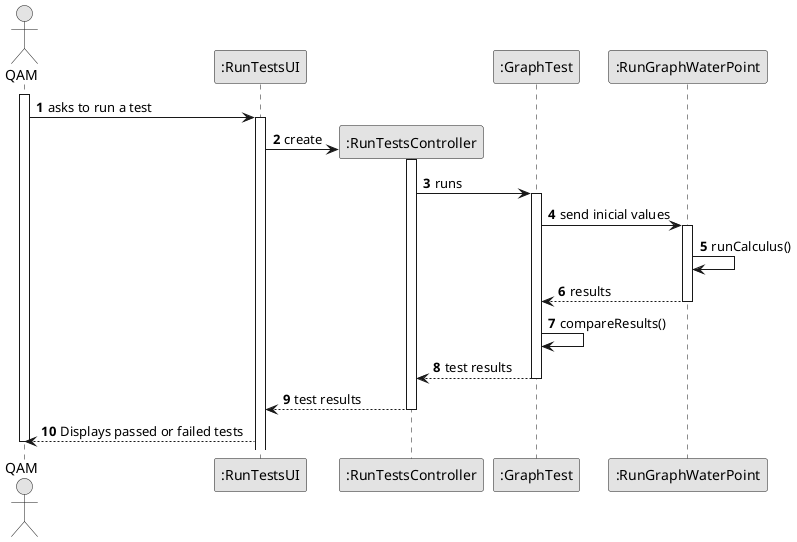 @startuml
skinparam monochrome true
skinparam packageStyle rectangle
skinparam shadowing false

autonumber

'hide footbox
actor "QAM" as QAM
participant ":RunTestsUI" as UI
participant ":RunTestsController" as CTRL
participant ":GraphTest" as Test
participant ":RunGraphWaterPoint" as RunGraphWP
activate QAM

        QAM -> UI : asks to run a test

        activate UI

'            UI --> ADM : requests data (reference, description,  informal \n description, technical description, duration, cost)
            'create CTRL
            UI -> CTRL** : create
            activate CTRL

                CTRL -> Test : runs
                activate Test

                    Test -> RunGraphWP: send inicial values
                activate RunGraphWP

                    RunGraphWP -> RunGraphWP: runCalculus()
                RunGraphWP --> Test : results
                deactivate RunGraphWP
                    Test -> Test : compareResults()

                Test --> CTRL : test results
            deactivate Test

            CTRL --> UI : test results
        deactivate CTRL

    UI --> QAM : Displays passed or failed tests
deactivate QAM

@enduml